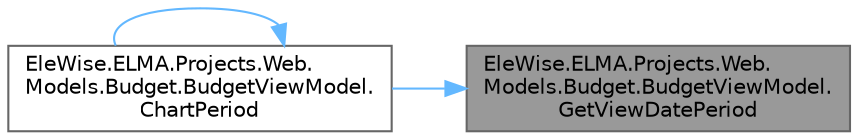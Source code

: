 digraph "EleWise.ELMA.Projects.Web.Models.Budget.BudgetViewModel.GetViewDatePeriod"
{
 // LATEX_PDF_SIZE
  bgcolor="transparent";
  edge [fontname=Helvetica,fontsize=10,labelfontname=Helvetica,labelfontsize=10];
  node [fontname=Helvetica,fontsize=10,shape=box,height=0.2,width=0.4];
  rankdir="RL";
  Node1 [id="Node000001",label="EleWise.ELMA.Projects.Web.\lModels.Budget.BudgetViewModel.\lGetViewDatePeriod",height=0.2,width=0.4,color="gray40", fillcolor="grey60", style="filled", fontcolor="black",tooltip="Возвращает даты старта и окончания периода просмотра бюджета"];
  Node1 -> Node2 [id="edge1_Node000001_Node000002",dir="back",color="steelblue1",style="solid",tooltip=" "];
  Node2 [id="Node000002",label="EleWise.ELMA.Projects.Web.\lModels.Budget.BudgetViewModel.\lChartPeriod",height=0.2,width=0.4,color="grey40", fillcolor="white", style="filled",URL="$class_ele_wise_1_1_e_l_m_a_1_1_projects_1_1_web_1_1_models_1_1_budget_1_1_budget_view_model.html#a821d6d81ad29e199b9c13755c53ca461",tooltip="Текст периода."];
  Node2 -> Node2 [id="edge2_Node000002_Node000002",dir="back",color="steelblue1",style="solid",tooltip=" "];
}
